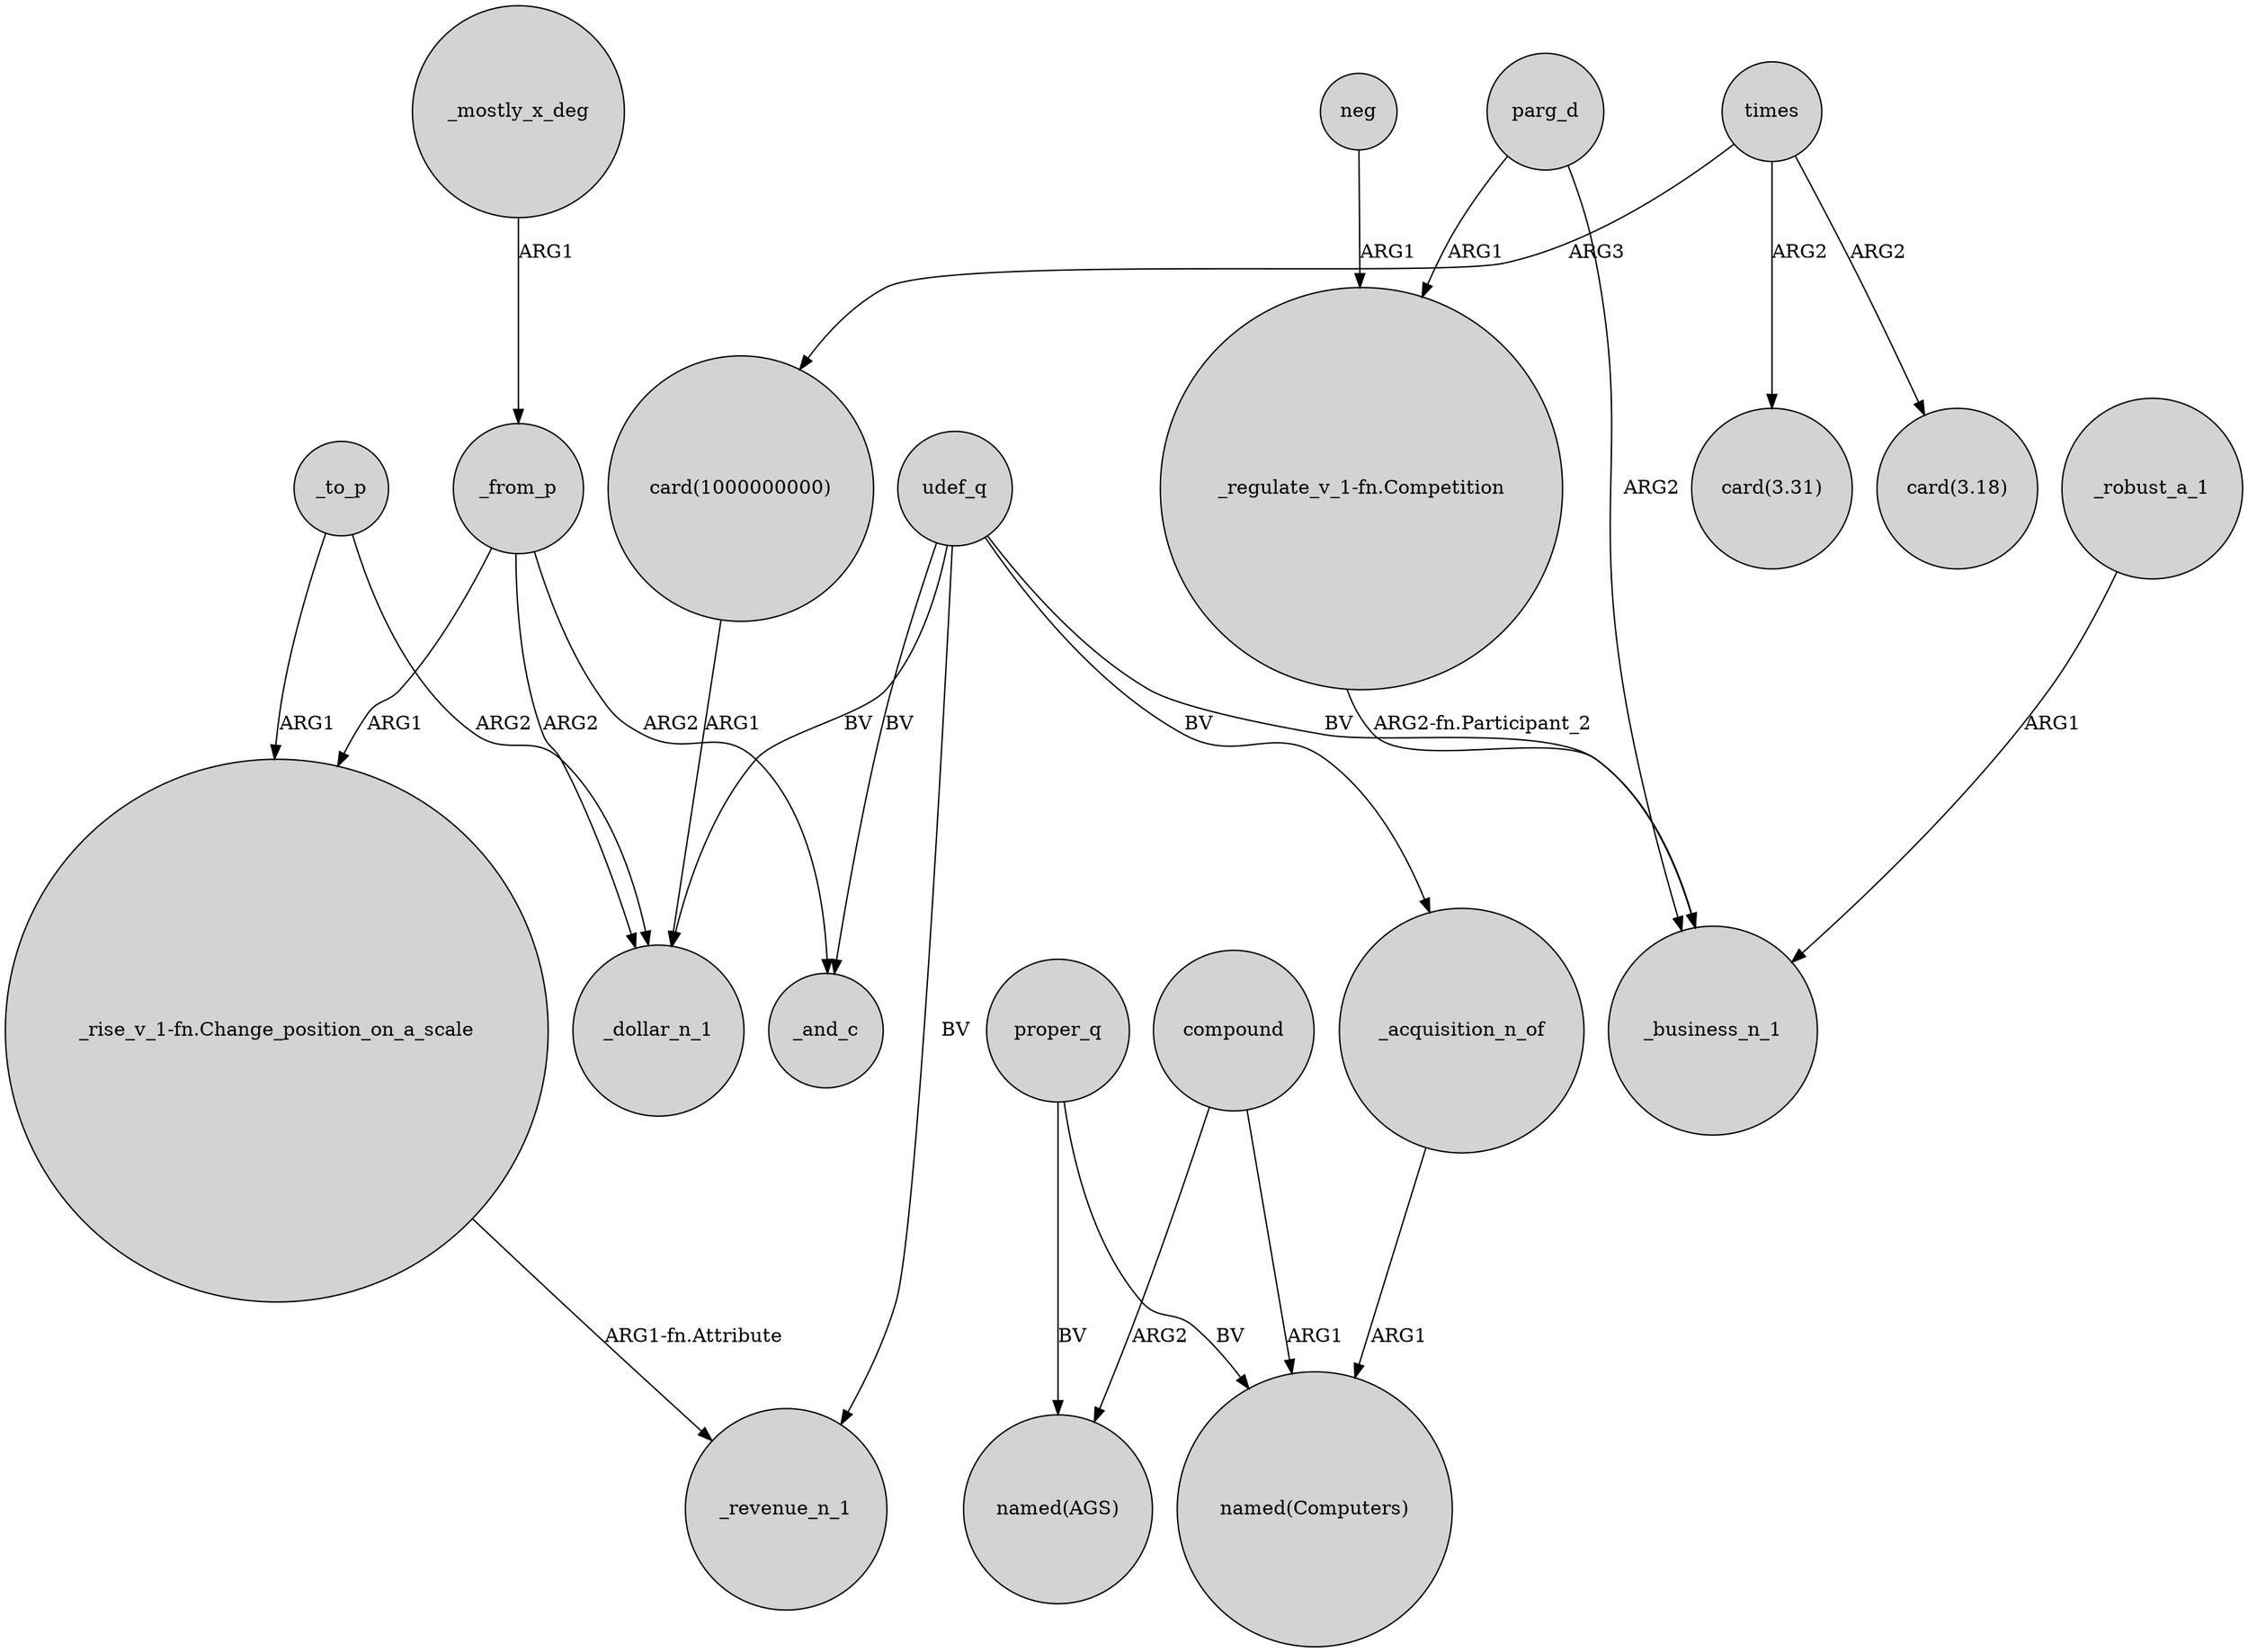 digraph {
	node [shape=circle style=filled]
	"card(1000000000)" -> _dollar_n_1 [label=ARG1]
	"_rise_v_1-fn.Change_position_on_a_scale" -> _revenue_n_1 [label="ARG1-fn.Attribute"]
	_acquisition_n_of -> "named(Computers)" [label=ARG1]
	_to_p -> "_rise_v_1-fn.Change_position_on_a_scale" [label=ARG1]
	_from_p -> _dollar_n_1 [label=ARG2]
	_from_p -> _and_c [label=ARG2]
	times -> "card(3.31)" [label=ARG2]
	parg_d -> _business_n_1 [label=ARG2]
	_to_p -> _dollar_n_1 [label=ARG2]
	neg -> "_regulate_v_1-fn.Competition" [label=ARG1]
	times -> "card(1000000000)" [label=ARG3]
	times -> "card(3.18)" [label=ARG2]
	udef_q -> _business_n_1 [label=BV]
	udef_q -> _and_c [label=BV]
	compound -> "named(AGS)" [label=ARG2]
	udef_q -> _revenue_n_1 [label=BV]
	parg_d -> "_regulate_v_1-fn.Competition" [label=ARG1]
	_mostly_x_deg -> _from_p [label=ARG1]
	udef_q -> _dollar_n_1 [label=BV]
	"_regulate_v_1-fn.Competition" -> _business_n_1 [label="ARG2-fn.Participant_2"]
	proper_q -> "named(AGS)" [label=BV]
	_robust_a_1 -> _business_n_1 [label=ARG1]
	compound -> "named(Computers)" [label=ARG1]
	_from_p -> "_rise_v_1-fn.Change_position_on_a_scale" [label=ARG1]
	proper_q -> "named(Computers)" [label=BV]
	udef_q -> _acquisition_n_of [label=BV]
}
